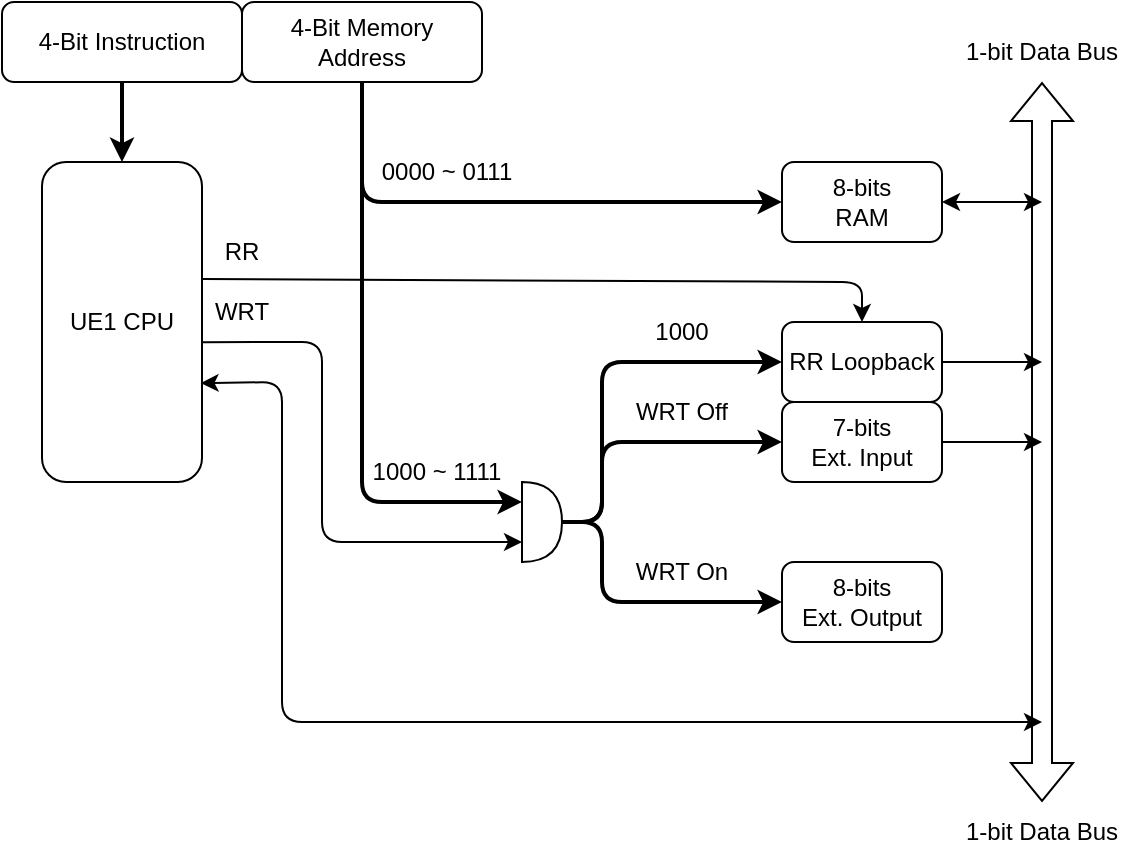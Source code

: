 <mxfile version="24.7.17">
  <diagram name="Page-1" id="VUQ3ZX7PfIRLpmCb7cdI">
    <mxGraphModel dx="1434" dy="844" grid="1" gridSize="10" guides="1" tooltips="1" connect="1" arrows="1" fold="1" page="1" pageScale="1" pageWidth="850" pageHeight="1100" math="0" shadow="0">
      <root>
        <mxCell id="0" />
        <mxCell id="1" parent="0" />
        <mxCell id="j-k6-z0j6OYI92zbAoEn-1" value="4-Bit Instruction" style="rounded=1;whiteSpace=wrap;html=1;" parent="1" vertex="1">
          <mxGeometry x="160" y="200" width="120" height="40" as="geometry" />
        </mxCell>
        <mxCell id="j-k6-z0j6OYI92zbAoEn-2" value="4-Bit Memory Address" style="rounded=1;whiteSpace=wrap;html=1;" parent="1" vertex="1">
          <mxGeometry x="280" y="200" width="120" height="40" as="geometry" />
        </mxCell>
        <mxCell id="j-k6-z0j6OYI92zbAoEn-3" value="UE1 CPU" style="rounded=1;whiteSpace=wrap;html=1;" parent="1" vertex="1">
          <mxGeometry x="180" y="280" width="80" height="160" as="geometry" />
        </mxCell>
        <mxCell id="j-k6-z0j6OYI92zbAoEn-4" value="8-bits&lt;div&gt;RAM&lt;/div&gt;" style="rounded=1;whiteSpace=wrap;html=1;" parent="1" vertex="1">
          <mxGeometry x="550" y="280" width="80" height="40" as="geometry" />
        </mxCell>
        <mxCell id="j-k6-z0j6OYI92zbAoEn-5" value="7-bits&lt;div&gt;Ext. Input&lt;/div&gt;" style="rounded=1;whiteSpace=wrap;html=1;" parent="1" vertex="1">
          <mxGeometry x="550" y="400" width="80" height="40" as="geometry" />
        </mxCell>
        <mxCell id="j-k6-z0j6OYI92zbAoEn-6" value="8-bits&lt;div&gt;Ext. Output&lt;/div&gt;" style="rounded=1;whiteSpace=wrap;html=1;" parent="1" vertex="1">
          <mxGeometry x="550" y="480" width="80" height="40" as="geometry" />
        </mxCell>
        <mxCell id="j-k6-z0j6OYI92zbAoEn-7" value="RR Loopback" style="rounded=1;whiteSpace=wrap;html=1;" parent="1" vertex="1">
          <mxGeometry x="550" y="360" width="80" height="40" as="geometry" />
        </mxCell>
        <mxCell id="j-k6-z0j6OYI92zbAoEn-8" value="" style="shape=flexArrow;endArrow=classic;startArrow=classic;html=1;rounded=0;" parent="1" source="j-k6-z0j6OYI92zbAoEn-9" edge="1">
          <mxGeometry width="100" height="100" relative="1" as="geometry">
            <mxPoint x="680" y="581.143" as="sourcePoint" />
            <mxPoint x="680" y="240" as="targetPoint" />
          </mxGeometry>
        </mxCell>
        <mxCell id="j-k6-z0j6OYI92zbAoEn-9" value="1-bit Data Bus" style="text;html=1;align=center;verticalAlign=middle;whiteSpace=wrap;rounded=0;" parent="1" vertex="1">
          <mxGeometry x="630" y="600" width="100" height="30" as="geometry" />
        </mxCell>
        <mxCell id="j-k6-z0j6OYI92zbAoEn-11" value="0000 ~ 0111" style="text;html=1;align=center;verticalAlign=middle;whiteSpace=wrap;rounded=0;" parent="1" vertex="1">
          <mxGeometry x="345" y="270" width="75" height="30" as="geometry" />
        </mxCell>
        <mxCell id="j-k6-z0j6OYI92zbAoEn-12" value="" style="shape=or;whiteSpace=wrap;html=1;" parent="1" vertex="1">
          <mxGeometry x="420" y="440" width="20" height="40" as="geometry" />
        </mxCell>
        <mxCell id="j-k6-z0j6OYI92zbAoEn-13" value="" style="endArrow=classic;html=1;rounded=1;exitX=1;exitY=0.5;exitDx=0;exitDy=0;exitPerimeter=0;entryX=0;entryY=0.5;entryDx=0;entryDy=0;strokeWidth=2;curved=0;" parent="1" source="j-k6-z0j6OYI92zbAoEn-12" target="j-k6-z0j6OYI92zbAoEn-5" edge="1">
          <mxGeometry width="50" height="50" relative="1" as="geometry">
            <mxPoint x="480" y="400" as="sourcePoint" />
            <mxPoint x="430" y="400" as="targetPoint" />
            <Array as="points">
              <mxPoint x="460" y="460" />
              <mxPoint x="460" y="420" />
            </Array>
          </mxGeometry>
        </mxCell>
        <mxCell id="j-k6-z0j6OYI92zbAoEn-15" value="" style="endArrow=classic;html=1;rounded=1;strokeWidth=2;curved=0;entryX=0;entryY=0.5;entryDx=0;entryDy=0;" parent="1" target="j-k6-z0j6OYI92zbAoEn-6" edge="1">
          <mxGeometry width="50" height="50" relative="1" as="geometry">
            <mxPoint x="440" y="460" as="sourcePoint" />
            <mxPoint x="530" y="350" as="targetPoint" />
            <Array as="points">
              <mxPoint x="460" y="460" />
              <mxPoint x="460" y="500" />
            </Array>
          </mxGeometry>
        </mxCell>
        <mxCell id="j-k6-z0j6OYI92zbAoEn-16" value="" style="endArrow=classic;html=1;rounded=1;exitX=1;exitY=0.5;exitDx=0;exitDy=0;exitPerimeter=0;entryX=0;entryY=0.5;entryDx=0;entryDy=0;strokeWidth=2;curved=0;" parent="1" source="j-k6-z0j6OYI92zbAoEn-12" target="j-k6-z0j6OYI92zbAoEn-7" edge="1">
          <mxGeometry width="50" height="50" relative="1" as="geometry">
            <mxPoint x="450" y="470" as="sourcePoint" />
            <mxPoint x="490" y="430" as="targetPoint" />
            <Array as="points">
              <mxPoint x="460" y="460" />
              <mxPoint x="460" y="380" />
            </Array>
          </mxGeometry>
        </mxCell>
        <mxCell id="j-k6-z0j6OYI92zbAoEn-17" value="" style="endArrow=classic;html=1;rounded=1;entryX=0;entryY=0.25;entryDx=0;entryDy=0;entryPerimeter=0;exitX=0.5;exitY=1;exitDx=0;exitDy=0;curved=0;strokeWidth=2;" parent="1" source="j-k6-z0j6OYI92zbAoEn-2" target="j-k6-z0j6OYI92zbAoEn-12" edge="1">
          <mxGeometry width="50" height="50" relative="1" as="geometry">
            <mxPoint x="420" y="400" as="sourcePoint" />
            <mxPoint x="470" y="350" as="targetPoint" />
            <Array as="points">
              <mxPoint x="340" y="450" />
            </Array>
          </mxGeometry>
        </mxCell>
        <mxCell id="j-k6-z0j6OYI92zbAoEn-18" value="" style="endArrow=classic;html=1;rounded=1;entryX=0;entryY=0.5;entryDx=0;entryDy=0;exitX=0.5;exitY=1;exitDx=0;exitDy=0;strokeWidth=2;curved=0;" parent="1" source="j-k6-z0j6OYI92zbAoEn-2" target="j-k6-z0j6OYI92zbAoEn-4" edge="1">
          <mxGeometry width="50" height="50" relative="1" as="geometry">
            <mxPoint x="420" y="400" as="sourcePoint" />
            <mxPoint x="470" y="350" as="targetPoint" />
            <Array as="points">
              <mxPoint x="340" y="300" />
            </Array>
          </mxGeometry>
        </mxCell>
        <mxCell id="j-k6-z0j6OYI92zbAoEn-19" value="1000 ~ 1111" style="text;html=1;align=center;verticalAlign=middle;whiteSpace=wrap;rounded=0;" parent="1" vertex="1">
          <mxGeometry x="340" y="420" width="75" height="30" as="geometry" />
        </mxCell>
        <mxCell id="j-k6-z0j6OYI92zbAoEn-20" value="WRT Off" style="text;html=1;align=center;verticalAlign=middle;whiteSpace=wrap;rounded=0;" parent="1" vertex="1">
          <mxGeometry x="470" y="390" width="60" height="30" as="geometry" />
        </mxCell>
        <mxCell id="j-k6-z0j6OYI92zbAoEn-21" value="WRT On" style="text;html=1;align=center;verticalAlign=middle;whiteSpace=wrap;rounded=0;" parent="1" vertex="1">
          <mxGeometry x="470" y="470" width="60" height="30" as="geometry" />
        </mxCell>
        <mxCell id="j-k6-z0j6OYI92zbAoEn-22" value="1000" style="text;html=1;align=center;verticalAlign=middle;whiteSpace=wrap;rounded=0;" parent="1" vertex="1">
          <mxGeometry x="470" y="350" width="60" height="30" as="geometry" />
        </mxCell>
        <mxCell id="j-k6-z0j6OYI92zbAoEn-24" value="" style="endArrow=classic;html=1;rounded=1;entryX=0.5;entryY=0;entryDx=0;entryDy=0;curved=0;exitX=1.005;exitY=0.366;exitDx=0;exitDy=0;exitPerimeter=0;" parent="1" source="j-k6-z0j6OYI92zbAoEn-3" target="j-k6-z0j6OYI92zbAoEn-7" edge="1">
          <mxGeometry width="50" height="50" relative="1" as="geometry">
            <mxPoint x="270" y="340" as="sourcePoint" />
            <mxPoint x="510" y="440" as="targetPoint" />
            <Array as="points">
              <mxPoint x="590" y="340" />
            </Array>
          </mxGeometry>
        </mxCell>
        <mxCell id="j-k6-z0j6OYI92zbAoEn-25" value="" style="endArrow=classic;html=1;rounded=1;entryX=0;entryY=0.75;entryDx=0;entryDy=0;entryPerimeter=0;curved=0;exitX=1.005;exitY=0.563;exitDx=0;exitDy=0;exitPerimeter=0;" parent="1" source="j-k6-z0j6OYI92zbAoEn-3" target="j-k6-z0j6OYI92zbAoEn-12" edge="1">
          <mxGeometry width="50" height="50" relative="1" as="geometry">
            <mxPoint x="270" y="370" as="sourcePoint" />
            <mxPoint x="510" y="440" as="targetPoint" />
            <Array as="points">
              <mxPoint x="320" y="370" />
              <mxPoint x="320" y="470" />
            </Array>
          </mxGeometry>
        </mxCell>
        <mxCell id="j-k6-z0j6OYI92zbAoEn-26" value="RR" style="text;html=1;align=center;verticalAlign=middle;whiteSpace=wrap;rounded=0;" parent="1" vertex="1">
          <mxGeometry x="260" y="310" width="40" height="30" as="geometry" />
        </mxCell>
        <mxCell id="j-k6-z0j6OYI92zbAoEn-27" value="WRT" style="text;html=1;align=center;verticalAlign=middle;whiteSpace=wrap;rounded=0;" parent="1" vertex="1">
          <mxGeometry x="260" y="340" width="40" height="30" as="geometry" />
        </mxCell>
        <mxCell id="j-k6-z0j6OYI92zbAoEn-28" value="" style="endArrow=classic;html=1;rounded=0;entryX=0.5;entryY=0;entryDx=0;entryDy=0;strokeWidth=2;" parent="1" source="j-k6-z0j6OYI92zbAoEn-1" target="j-k6-z0j6OYI92zbAoEn-3" edge="1">
          <mxGeometry width="50" height="50" relative="1" as="geometry">
            <mxPoint x="420" y="390" as="sourcePoint" />
            <mxPoint x="470" y="340" as="targetPoint" />
          </mxGeometry>
        </mxCell>
        <mxCell id="j-k6-z0j6OYI92zbAoEn-31" value="" style="endArrow=classic;html=1;rounded=0;exitX=1;exitY=0.5;exitDx=0;exitDy=0;" parent="1" source="j-k6-z0j6OYI92zbAoEn-5" edge="1">
          <mxGeometry width="50" height="50" relative="1" as="geometry">
            <mxPoint x="420" y="390" as="sourcePoint" />
            <mxPoint x="680" y="420" as="targetPoint" />
          </mxGeometry>
        </mxCell>
        <mxCell id="j-k6-z0j6OYI92zbAoEn-32" value="" style="endArrow=classic;startArrow=classic;html=1;rounded=1;curved=0;exitX=0.991;exitY=0.691;exitDx=0;exitDy=0;exitPerimeter=0;" parent="1" source="j-k6-z0j6OYI92zbAoEn-3" edge="1">
          <mxGeometry width="50" height="50" relative="1" as="geometry">
            <mxPoint x="270" y="390" as="sourcePoint" />
            <mxPoint x="680" y="560" as="targetPoint" />
            <Array as="points">
              <mxPoint x="300" y="390" />
              <mxPoint x="300" y="560" />
            </Array>
          </mxGeometry>
        </mxCell>
        <mxCell id="j-k6-z0j6OYI92zbAoEn-33" value="" style="endArrow=classic;html=1;rounded=0;exitX=1;exitY=0.5;exitDx=0;exitDy=0;" parent="1" source="j-k6-z0j6OYI92zbAoEn-7" edge="1">
          <mxGeometry width="50" height="50" relative="1" as="geometry">
            <mxPoint x="420" y="390" as="sourcePoint" />
            <mxPoint x="680" y="380" as="targetPoint" />
          </mxGeometry>
        </mxCell>
        <mxCell id="j-k6-z0j6OYI92zbAoEn-34" value="" style="endArrow=classic;startArrow=classic;html=1;rounded=0;exitX=1;exitY=0.5;exitDx=0;exitDy=0;" parent="1" source="j-k6-z0j6OYI92zbAoEn-4" edge="1">
          <mxGeometry width="50" height="50" relative="1" as="geometry">
            <mxPoint x="420" y="390" as="sourcePoint" />
            <mxPoint x="680" y="300" as="targetPoint" />
          </mxGeometry>
        </mxCell>
        <mxCell id="j-k6-z0j6OYI92zbAoEn-35" value="1-bit Data Bus" style="text;html=1;align=center;verticalAlign=middle;whiteSpace=wrap;rounded=0;" parent="1" vertex="1">
          <mxGeometry x="630" y="210" width="100" height="30" as="geometry" />
        </mxCell>
      </root>
    </mxGraphModel>
  </diagram>
</mxfile>
